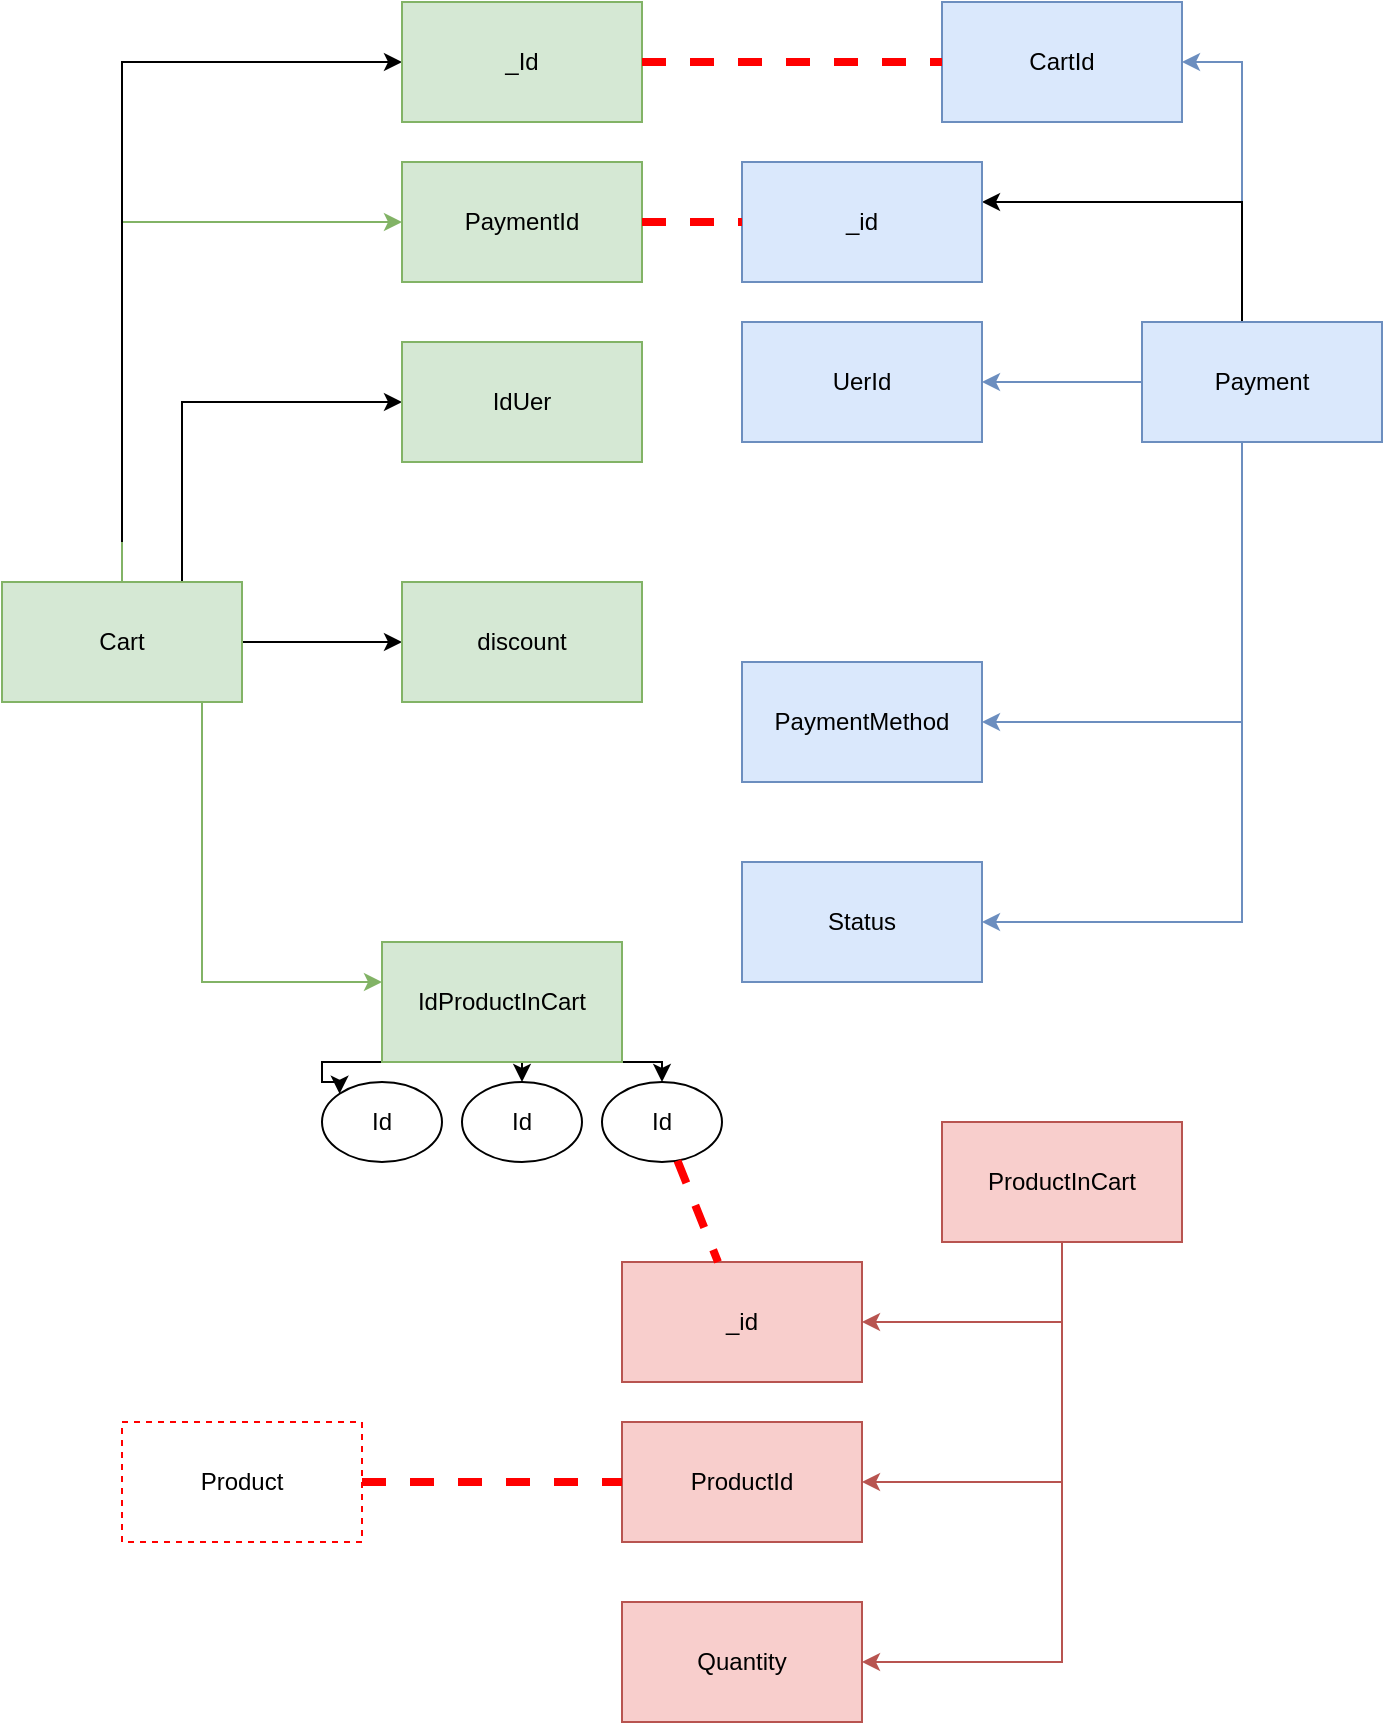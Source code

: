 <mxfile version="24.0.1" type="github">
  <diagram id="6a731a19-8d31-9384-78a2-239565b7b9f0" name="Page-1">
    <mxGraphModel dx="2294" dy="691" grid="1" gridSize="10" guides="1" tooltips="1" connect="1" arrows="1" fold="1" page="1" pageScale="1" pageWidth="1169" pageHeight="827" background="none" math="0" shadow="0">
      <root>
        <mxCell id="0" />
        <mxCell id="1" parent="0" />
        <mxCell id="fnK0BmCDdPDLxCsijYh7-1779" value="" style="edgeStyle=orthogonalEdgeStyle;rounded=0;orthogonalLoop=1;jettySize=auto;html=1;fillColor=#d5e8d4;strokeColor=#82b366;exitX=0.5;exitY=0;exitDx=0;exitDy=0;entryX=0;entryY=0.5;entryDx=0;entryDy=0;" edge="1" parent="1" source="fnK0BmCDdPDLxCsijYh7-1783" target="fnK0BmCDdPDLxCsijYh7-1785">
          <mxGeometry relative="1" as="geometry">
            <Array as="points">
              <mxPoint x="10" y="120" />
            </Array>
          </mxGeometry>
        </mxCell>
        <mxCell id="fnK0BmCDdPDLxCsijYh7-1780" value="" style="edgeStyle=orthogonalEdgeStyle;rounded=0;orthogonalLoop=1;jettySize=auto;html=1;entryX=0;entryY=0.5;entryDx=0;entryDy=0;" edge="1" parent="1" target="fnK0BmCDdPDLxCsijYh7-1803">
          <mxGeometry relative="1" as="geometry">
            <mxPoint x="10" y="279.94" as="sourcePoint" />
            <mxPoint x="150" y="159.999" as="targetPoint" />
            <Array as="points">
              <mxPoint x="10" y="40" />
            </Array>
          </mxGeometry>
        </mxCell>
        <mxCell id="fnK0BmCDdPDLxCsijYh7-1781" style="edgeStyle=orthogonalEdgeStyle;rounded=0;orthogonalLoop=1;jettySize=auto;html=1;exitX=1;exitY=0.5;exitDx=0;exitDy=0;entryX=0;entryY=0.5;entryDx=0;entryDy=0;" edge="1" parent="1" source="fnK0BmCDdPDLxCsijYh7-1783" target="fnK0BmCDdPDLxCsijYh7-1784">
          <mxGeometry relative="1" as="geometry">
            <Array as="points">
              <mxPoint x="40" y="330" />
              <mxPoint x="40" y="210" />
            </Array>
          </mxGeometry>
        </mxCell>
        <mxCell id="fnK0BmCDdPDLxCsijYh7-1782" value="" style="edgeStyle=orthogonalEdgeStyle;rounded=0;orthogonalLoop=1;jettySize=auto;html=1;" edge="1" parent="1" source="fnK0BmCDdPDLxCsijYh7-1783" target="fnK0BmCDdPDLxCsijYh7-1813">
          <mxGeometry relative="1" as="geometry" />
        </mxCell>
        <mxCell id="fnK0BmCDdPDLxCsijYh7-1783" value="Cart" style="rounded=0;whiteSpace=wrap;html=1;fillColor=#d5e8d4;strokeColor=#82b366;" vertex="1" parent="1">
          <mxGeometry x="-50" y="300" width="120" height="60" as="geometry" />
        </mxCell>
        <mxCell id="fnK0BmCDdPDLxCsijYh7-1784" value="IdUer" style="rounded=0;whiteSpace=wrap;html=1;fillColor=#d5e8d4;strokeColor=#82b366;" vertex="1" parent="1">
          <mxGeometry x="150" y="180" width="120" height="60" as="geometry" />
        </mxCell>
        <mxCell id="fnK0BmCDdPDLxCsijYh7-1785" value="PaymentId" style="rounded=0;whiteSpace=wrap;html=1;fillColor=#d5e8d4;strokeColor=#82b366;" vertex="1" parent="1">
          <mxGeometry x="150" y="90" width="120" height="60" as="geometry" />
        </mxCell>
        <mxCell id="fnK0BmCDdPDLxCsijYh7-1786" value="" style="edgeStyle=orthogonalEdgeStyle;rounded=0;orthogonalLoop=1;jettySize=auto;html=1;fillColor=#dae8fc;strokeColor=#6c8ebf;" edge="1" parent="1" source="fnK0BmCDdPDLxCsijYh7-1791" target="fnK0BmCDdPDLxCsijYh7-1792">
          <mxGeometry relative="1" as="geometry" />
        </mxCell>
        <mxCell id="fnK0BmCDdPDLxCsijYh7-1787" value="" style="edgeStyle=orthogonalEdgeStyle;rounded=0;orthogonalLoop=1;jettySize=auto;html=1;fillColor=#dae8fc;strokeColor=#6c8ebf;" edge="1" parent="1" source="fnK0BmCDdPDLxCsijYh7-1791" target="fnK0BmCDdPDLxCsijYh7-1793">
          <mxGeometry relative="1" as="geometry">
            <Array as="points">
              <mxPoint x="570" y="40" />
            </Array>
          </mxGeometry>
        </mxCell>
        <mxCell id="fnK0BmCDdPDLxCsijYh7-1788" value="" style="edgeStyle=orthogonalEdgeStyle;rounded=0;orthogonalLoop=1;jettySize=auto;html=1;fillColor=#dae8fc;strokeColor=#6c8ebf;" edge="1" parent="1" source="fnK0BmCDdPDLxCsijYh7-1791" target="fnK0BmCDdPDLxCsijYh7-1794">
          <mxGeometry relative="1" as="geometry">
            <Array as="points">
              <mxPoint x="570" y="370" />
            </Array>
          </mxGeometry>
        </mxCell>
        <mxCell id="fnK0BmCDdPDLxCsijYh7-1789" value="" style="edgeStyle=orthogonalEdgeStyle;rounded=0;orthogonalLoop=1;jettySize=auto;html=1;fillColor=#dae8fc;strokeColor=#6c8ebf;" edge="1" parent="1" source="fnK0BmCDdPDLxCsijYh7-1791" target="fnK0BmCDdPDLxCsijYh7-1795">
          <mxGeometry relative="1" as="geometry">
            <Array as="points">
              <mxPoint x="570" y="470" />
            </Array>
          </mxGeometry>
        </mxCell>
        <mxCell id="fnK0BmCDdPDLxCsijYh7-1790" value="" style="edgeStyle=orthogonalEdgeStyle;rounded=0;orthogonalLoop=1;jettySize=auto;html=1;" edge="1" parent="1" source="fnK0BmCDdPDLxCsijYh7-1791" target="fnK0BmCDdPDLxCsijYh7-1810">
          <mxGeometry relative="1" as="geometry">
            <Array as="points">
              <mxPoint x="570" y="110" />
            </Array>
          </mxGeometry>
        </mxCell>
        <mxCell id="fnK0BmCDdPDLxCsijYh7-1791" value="Payment" style="rounded=0;whiteSpace=wrap;html=1;fillColor=#dae8fc;strokeColor=#6c8ebf;" vertex="1" parent="1">
          <mxGeometry x="520" y="170" width="120" height="60" as="geometry" />
        </mxCell>
        <mxCell id="fnK0BmCDdPDLxCsijYh7-1792" value="UerId" style="rounded=0;whiteSpace=wrap;html=1;fillColor=#dae8fc;strokeColor=#6c8ebf;" vertex="1" parent="1">
          <mxGeometry x="320" y="170" width="120" height="60" as="geometry" />
        </mxCell>
        <mxCell id="fnK0BmCDdPDLxCsijYh7-1793" value="CartId" style="rounded=0;whiteSpace=wrap;html=1;fillColor=#dae8fc;strokeColor=#6c8ebf;" vertex="1" parent="1">
          <mxGeometry x="420" y="10" width="120" height="60" as="geometry" />
        </mxCell>
        <mxCell id="fnK0BmCDdPDLxCsijYh7-1794" value="PaymentMethod" style="rounded=0;whiteSpace=wrap;html=1;fillColor=#dae8fc;strokeColor=#6c8ebf;" vertex="1" parent="1">
          <mxGeometry x="320" y="340" width="120" height="60" as="geometry" />
        </mxCell>
        <mxCell id="fnK0BmCDdPDLxCsijYh7-1795" value="Status" style="rounded=0;whiteSpace=wrap;html=1;fillColor=#dae8fc;strokeColor=#6c8ebf;" vertex="1" parent="1">
          <mxGeometry x="320" y="440" width="120" height="60" as="geometry" />
        </mxCell>
        <mxCell id="fnK0BmCDdPDLxCsijYh7-1796" value="" style="edgeStyle=orthogonalEdgeStyle;rounded=0;orthogonalLoop=1;jettySize=auto;html=1;fillColor=#f8cecc;strokeColor=#b85450;" edge="1" parent="1" source="fnK0BmCDdPDLxCsijYh7-1799" target="fnK0BmCDdPDLxCsijYh7-1800">
          <mxGeometry relative="1" as="geometry">
            <Array as="points">
              <mxPoint x="480" y="670" />
            </Array>
          </mxGeometry>
        </mxCell>
        <mxCell id="fnK0BmCDdPDLxCsijYh7-1797" value="" style="edgeStyle=orthogonalEdgeStyle;rounded=0;orthogonalLoop=1;jettySize=auto;html=1;fillColor=#f8cecc;strokeColor=#b85450;" edge="1" parent="1" source="fnK0BmCDdPDLxCsijYh7-1799" target="fnK0BmCDdPDLxCsijYh7-1801">
          <mxGeometry relative="1" as="geometry">
            <Array as="points">
              <mxPoint x="480" y="750" />
            </Array>
          </mxGeometry>
        </mxCell>
        <mxCell id="fnK0BmCDdPDLxCsijYh7-1798" value="" style="edgeStyle=orthogonalEdgeStyle;rounded=0;orthogonalLoop=1;jettySize=auto;html=1;fillColor=#f8cecc;strokeColor=#b85450;" edge="1" parent="1" source="fnK0BmCDdPDLxCsijYh7-1799" target="fnK0BmCDdPDLxCsijYh7-1802">
          <mxGeometry relative="1" as="geometry">
            <Array as="points">
              <mxPoint x="480" y="840" />
            </Array>
          </mxGeometry>
        </mxCell>
        <mxCell id="fnK0BmCDdPDLxCsijYh7-1799" value="ProductInCart" style="rounded=0;whiteSpace=wrap;html=1;fillColor=#f8cecc;strokeColor=#b85450;" vertex="1" parent="1">
          <mxGeometry x="420" y="570" width="120" height="60" as="geometry" />
        </mxCell>
        <mxCell id="fnK0BmCDdPDLxCsijYh7-1800" value="_id" style="rounded=0;whiteSpace=wrap;html=1;fillColor=#f8cecc;strokeColor=#b85450;" vertex="1" parent="1">
          <mxGeometry x="260" y="640" width="120" height="60" as="geometry" />
        </mxCell>
        <mxCell id="fnK0BmCDdPDLxCsijYh7-1801" value="ProductId" style="rounded=0;whiteSpace=wrap;html=1;fillColor=#f8cecc;strokeColor=#b85450;" vertex="1" parent="1">
          <mxGeometry x="260" y="720" width="120" height="60" as="geometry" />
        </mxCell>
        <mxCell id="fnK0BmCDdPDLxCsijYh7-1802" value="Quantity" style="rounded=0;whiteSpace=wrap;html=1;fillColor=#f8cecc;strokeColor=#b85450;" vertex="1" parent="1">
          <mxGeometry x="260" y="810" width="120" height="60" as="geometry" />
        </mxCell>
        <mxCell id="fnK0BmCDdPDLxCsijYh7-1803" value="_Id" style="rounded=0;whiteSpace=wrap;html=1;fillColor=#d5e8d4;strokeColor=#82b366;" vertex="1" parent="1">
          <mxGeometry x="150" y="10" width="120" height="60" as="geometry" />
        </mxCell>
        <mxCell id="fnK0BmCDdPDLxCsijYh7-1804" value="" style="edgeStyle=orthogonalEdgeStyle;rounded=0;orthogonalLoop=1;jettySize=auto;html=1;fillColor=#d5e8d4;strokeColor=#82b366;" edge="1" parent="1" source="fnK0BmCDdPDLxCsijYh7-1783" target="fnK0BmCDdPDLxCsijYh7-1808">
          <mxGeometry relative="1" as="geometry">
            <mxPoint x="10" y="300" as="sourcePoint" />
            <mxPoint x="210" y="360" as="targetPoint" />
            <Array as="points">
              <mxPoint x="50" y="500" />
            </Array>
          </mxGeometry>
        </mxCell>
        <mxCell id="fnK0BmCDdPDLxCsijYh7-1805" style="edgeStyle=orthogonalEdgeStyle;rounded=0;orthogonalLoop=1;jettySize=auto;html=1;exitX=0.25;exitY=1;exitDx=0;exitDy=0;entryX=0;entryY=0;entryDx=0;entryDy=0;" edge="1" parent="1" source="fnK0BmCDdPDLxCsijYh7-1808" target="fnK0BmCDdPDLxCsijYh7-1809">
          <mxGeometry relative="1" as="geometry">
            <Array as="points">
              <mxPoint x="110" y="540" />
              <mxPoint x="110" y="550" />
              <mxPoint x="119" y="550" />
            </Array>
          </mxGeometry>
        </mxCell>
        <mxCell id="fnK0BmCDdPDLxCsijYh7-1806" style="edgeStyle=orthogonalEdgeStyle;rounded=0;orthogonalLoop=1;jettySize=auto;html=1;exitX=0.5;exitY=1;exitDx=0;exitDy=0;entryX=0.5;entryY=0;entryDx=0;entryDy=0;" edge="1" parent="1" source="fnK0BmCDdPDLxCsijYh7-1808" target="fnK0BmCDdPDLxCsijYh7-1811">
          <mxGeometry relative="1" as="geometry" />
        </mxCell>
        <mxCell id="fnK0BmCDdPDLxCsijYh7-1807" style="edgeStyle=orthogonalEdgeStyle;rounded=0;orthogonalLoop=1;jettySize=auto;html=1;exitX=0.75;exitY=1;exitDx=0;exitDy=0;entryX=0.5;entryY=0;entryDx=0;entryDy=0;" edge="1" parent="1" source="fnK0BmCDdPDLxCsijYh7-1808" target="fnK0BmCDdPDLxCsijYh7-1812">
          <mxGeometry relative="1" as="geometry">
            <Array as="points">
              <mxPoint x="280" y="540" />
            </Array>
          </mxGeometry>
        </mxCell>
        <mxCell id="fnK0BmCDdPDLxCsijYh7-1808" value="IdProductInCart" style="rounded=0;whiteSpace=wrap;html=1;fillColor=#d5e8d4;strokeColor=#82b366;" vertex="1" parent="1">
          <mxGeometry x="140" y="480" width="120" height="60" as="geometry" />
        </mxCell>
        <mxCell id="fnK0BmCDdPDLxCsijYh7-1809" value="Id" style="ellipse;whiteSpace=wrap;html=1;" vertex="1" parent="1">
          <mxGeometry x="110" y="550" width="60" height="40" as="geometry" />
        </mxCell>
        <mxCell id="fnK0BmCDdPDLxCsijYh7-1810" value="_id" style="rounded=0;whiteSpace=wrap;html=1;fillColor=#dae8fc;strokeColor=#6c8ebf;" vertex="1" parent="1">
          <mxGeometry x="320" y="90" width="120" height="60" as="geometry" />
        </mxCell>
        <mxCell id="fnK0BmCDdPDLxCsijYh7-1811" value="Id" style="ellipse;whiteSpace=wrap;html=1;" vertex="1" parent="1">
          <mxGeometry x="180" y="550" width="60" height="40" as="geometry" />
        </mxCell>
        <mxCell id="fnK0BmCDdPDLxCsijYh7-1812" value="Id" style="ellipse;whiteSpace=wrap;html=1;" vertex="1" parent="1">
          <mxGeometry x="250" y="550" width="60" height="40" as="geometry" />
        </mxCell>
        <mxCell id="fnK0BmCDdPDLxCsijYh7-1813" value="discount" style="rounded=0;whiteSpace=wrap;html=1;fillColor=#d5e8d4;strokeColor=#82b366;" vertex="1" parent="1">
          <mxGeometry x="150" y="300" width="120" height="60" as="geometry" />
        </mxCell>
        <mxCell id="fnK0BmCDdPDLxCsijYh7-1814" value="" style="endArrow=none;dashed=1;html=1;rounded=0;entryX=0;entryY=0.5;entryDx=0;entryDy=0;exitX=1;exitY=0.5;exitDx=0;exitDy=0;strokeColor=#ff0000;strokeWidth=4;" edge="1" parent="1" source="fnK0BmCDdPDLxCsijYh7-1785" target="fnK0BmCDdPDLxCsijYh7-1810">
          <mxGeometry width="50" height="50" relative="1" as="geometry">
            <mxPoint x="230" y="310" as="sourcePoint" />
            <mxPoint x="280" y="260" as="targetPoint" />
          </mxGeometry>
        </mxCell>
        <mxCell id="fnK0BmCDdPDLxCsijYh7-1815" value="" style="endArrow=none;dashed=1;html=1;rounded=0;strokeColor=#ff0000;strokeWidth=4;" edge="1" parent="1" source="fnK0BmCDdPDLxCsijYh7-1812" target="fnK0BmCDdPDLxCsijYh7-1800">
          <mxGeometry width="50" height="50" relative="1" as="geometry">
            <mxPoint x="290.473" y="618.742" as="sourcePoint" />
            <mxPoint x="283" y="650" as="targetPoint" />
          </mxGeometry>
        </mxCell>
        <mxCell id="fnK0BmCDdPDLxCsijYh7-1816" value="" style="endArrow=none;dashed=1;html=1;rounded=0;strokeColor=#ff0000;strokeWidth=4;" edge="1" parent="1" source="fnK0BmCDdPDLxCsijYh7-1803" target="fnK0BmCDdPDLxCsijYh7-1793">
          <mxGeometry width="50" height="50" relative="1" as="geometry">
            <mxPoint x="280" y="130" as="sourcePoint" />
            <mxPoint x="330" y="130" as="targetPoint" />
          </mxGeometry>
        </mxCell>
        <mxCell id="fnK0BmCDdPDLxCsijYh7-1817" value="" style="endArrow=none;dashed=1;html=1;rounded=0;strokeColor=#ff0000;strokeWidth=4;" edge="1" parent="1" source="fnK0BmCDdPDLxCsijYh7-1818" target="fnK0BmCDdPDLxCsijYh7-1801">
          <mxGeometry width="50" height="50" relative="1" as="geometry">
            <mxPoint x="50" y="670" as="sourcePoint" />
            <mxPoint x="318" y="650" as="targetPoint" />
          </mxGeometry>
        </mxCell>
        <mxCell id="fnK0BmCDdPDLxCsijYh7-1818" value="Product" style="rounded=0;whiteSpace=wrap;html=1;dashed=1;strokeColor=#FF0000;" vertex="1" parent="1">
          <mxGeometry x="10" y="720" width="120" height="60" as="geometry" />
        </mxCell>
      </root>
    </mxGraphModel>
  </diagram>
</mxfile>
